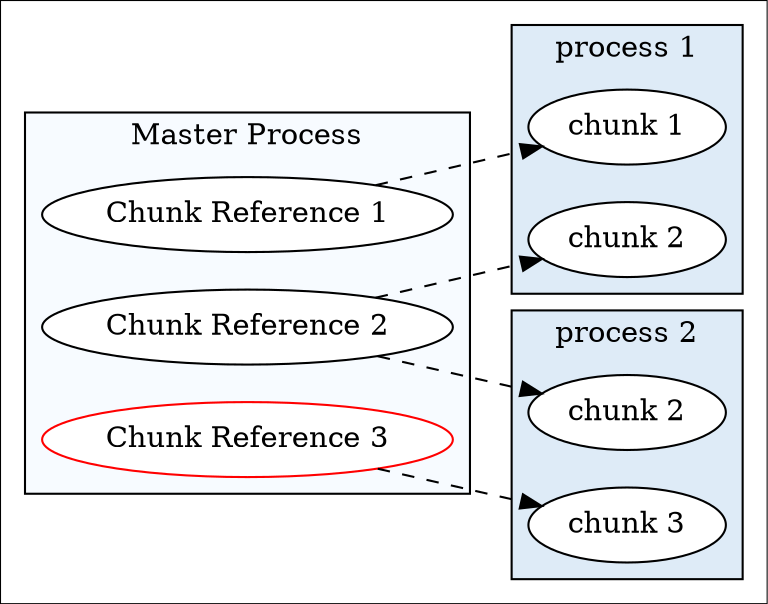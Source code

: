 digraph distobjref {
	colorscheme="Blues9"
	rankdir="LR";
	node [style="filled", fillcolor=white];
	style="filled";

	subgraph cluster_distobjref {
		label="Master Process";
		fillcolor=1;
		rank=same;
		cr1[label="Chunk Reference 1"];
		cr2[label="Chunk Reference 2"];
		cr3[label="Chunk Reference 3", color="red"];
	}

	subgraph cluster_process1 {
		label="process 1";
		fillcolor=2;
		c1[label="chunk 1"];
		c21[label="chunk 2"];

	}
	subgraph cluster_process2 {
		label="process 2";
		fillcolor=2;
		c22[label="chunk 2"];
		c3[label="chunk 3"]
	}
	
	edge [style="dashed"]
	cr1 -> c1;
	cr2 -> {c21 c22};
	cr3 -> c3;
}
